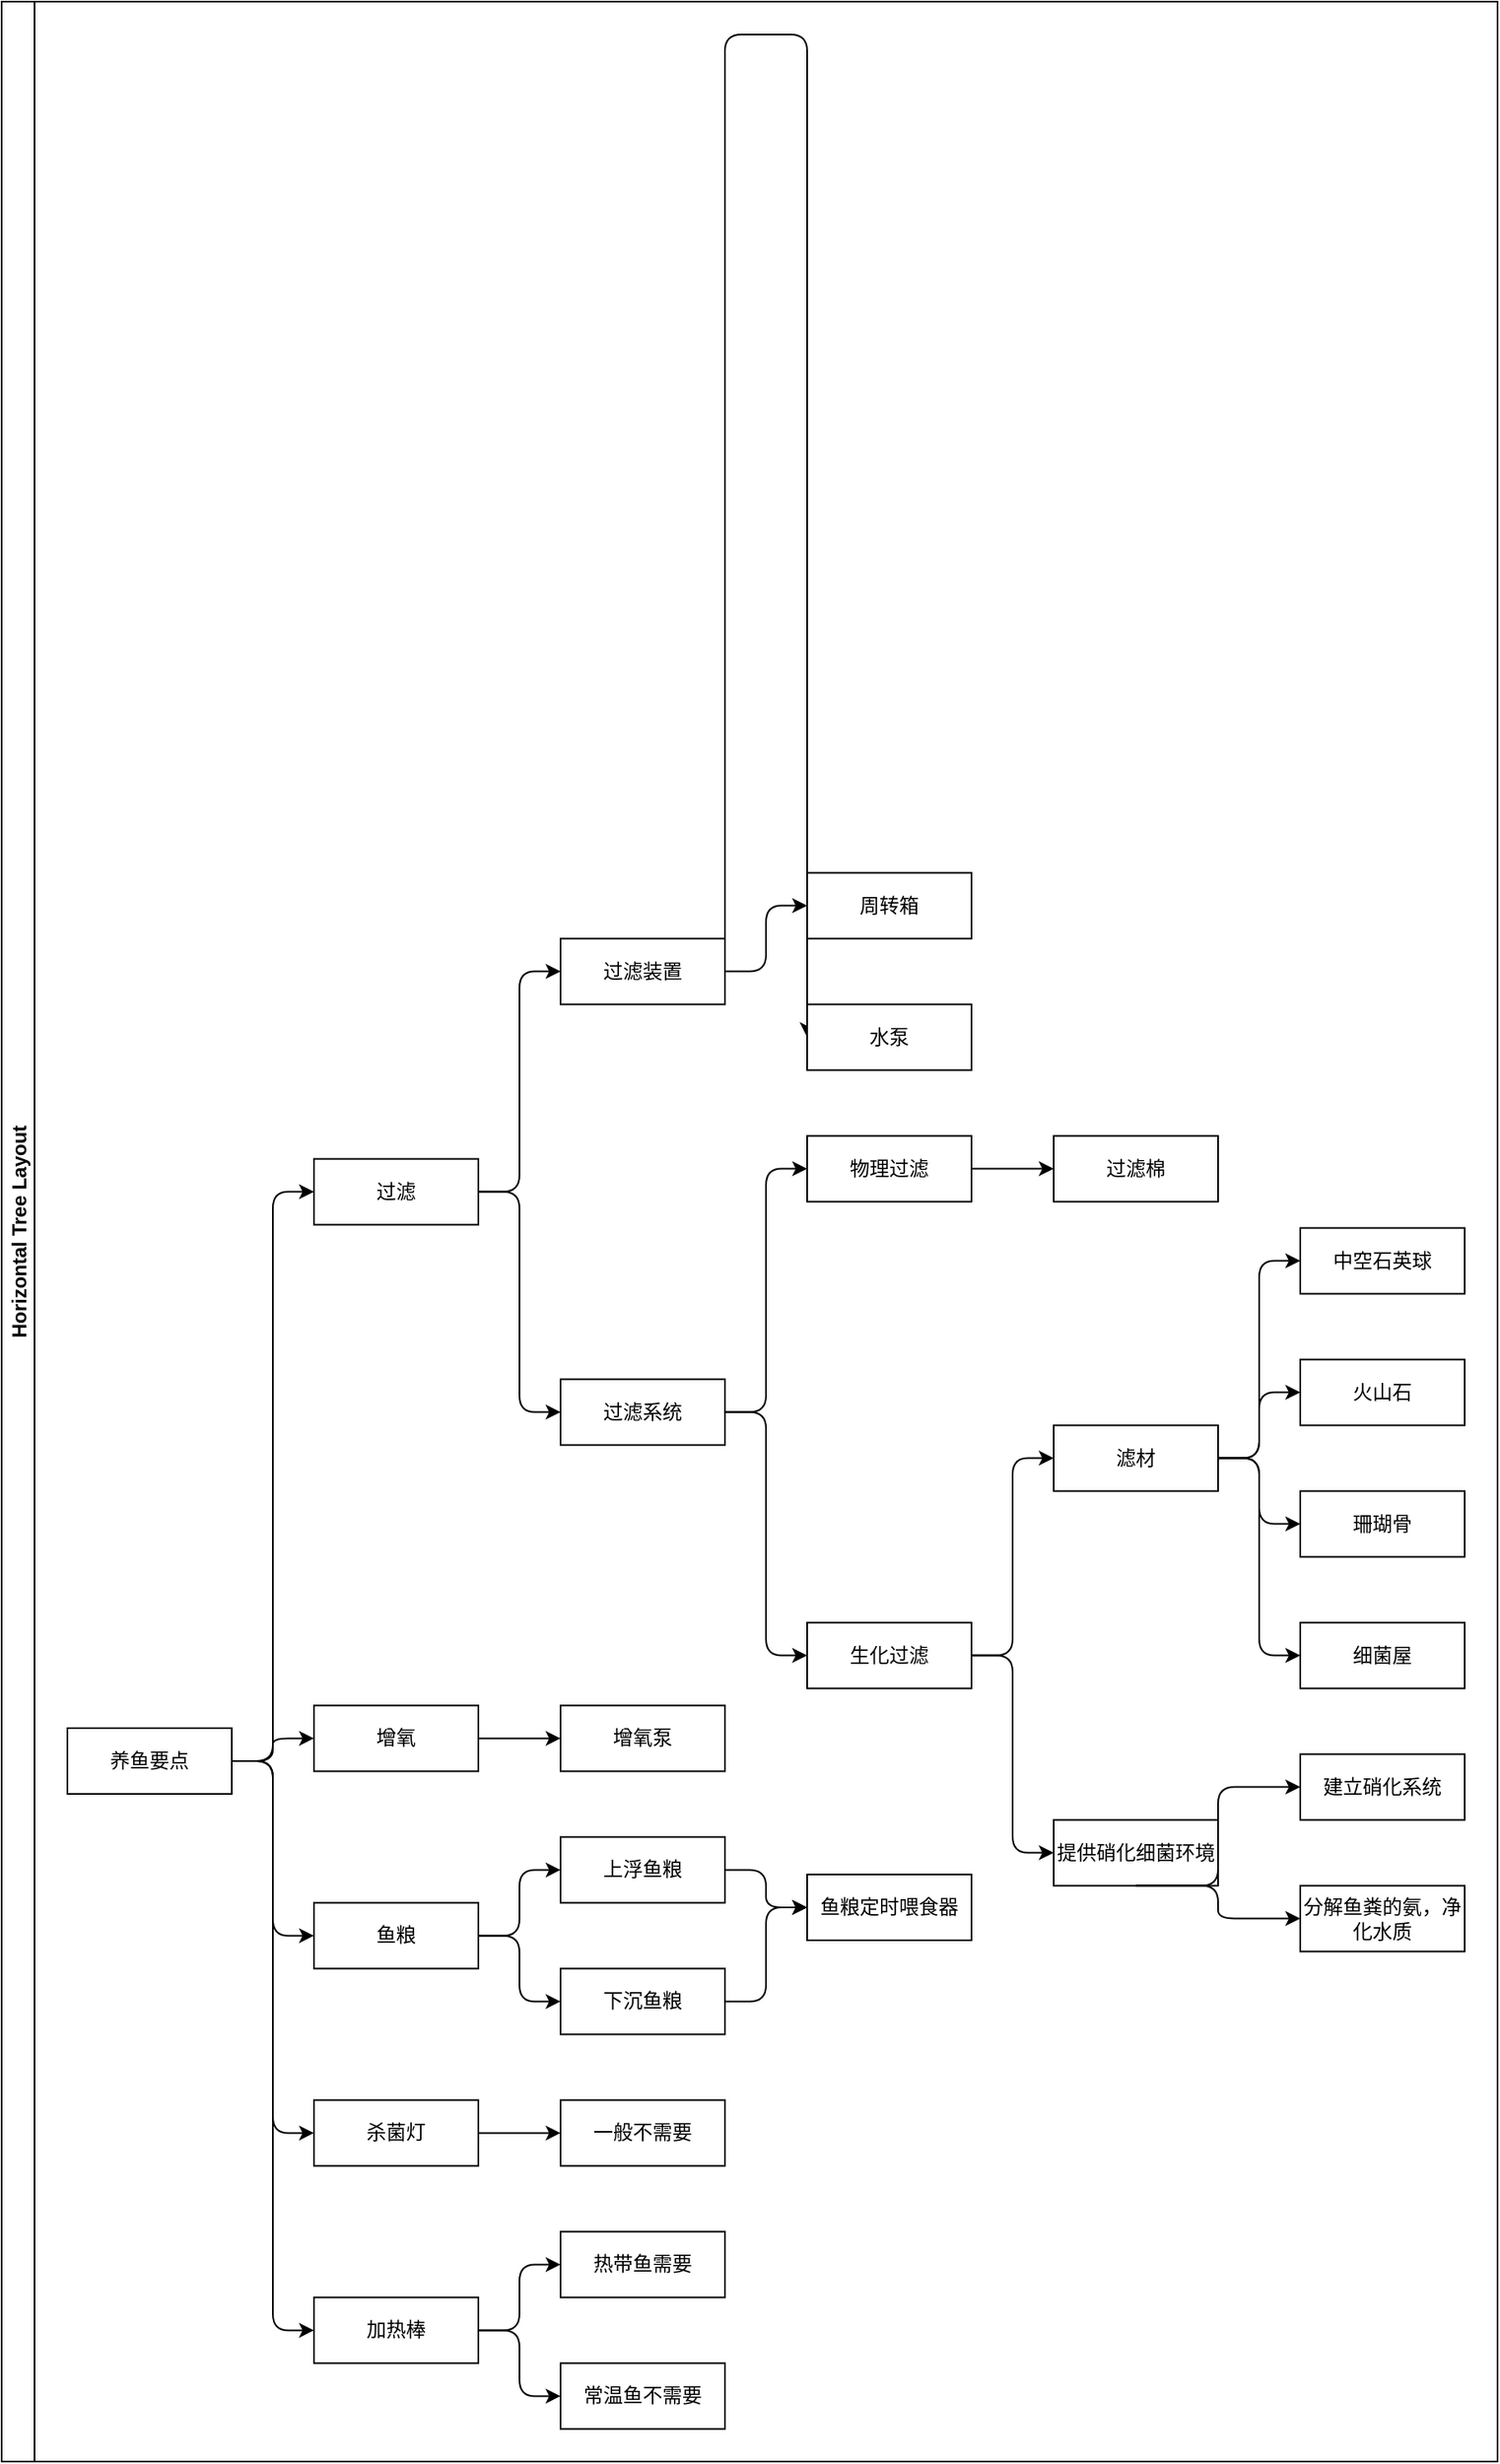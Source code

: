 <mxfile border="50" scale="3" compressed="false" locked="false" version="25.0.3">
  <diagram name="Blank" id="YmL12bMKpDGza6XwsDPr">
    <mxGraphModel dx="954" dy="107" grid="0" gridSize="10" guides="1" tooltips="1" connect="1" arrows="1" fold="1" page="0" pageScale="1" pageWidth="827" pageHeight="1169" background="none" math="1" shadow="0">
      <root>
        <mxCell id="X5NqExCQtvZxIxQ7pmgY-0" />
        <mxCell id="1" parent="X5NqExCQtvZxIxQ7pmgY-0" />
        <mxCell id="T_83-huYaYTD7UsazCkl-28" value="Horizontal Tree Layout" style="swimlane;startSize=20;horizontal=0;childLayout=treeLayout;horizontalTree=1;sortEdges=1;resizable=0;containerType=tree;fontSize=12;" vertex="1" parent="1">
          <mxGeometry x="361" y="760" width="910" height="1496" as="geometry" />
        </mxCell>
        <mxCell id="T_83-huYaYTD7UsazCkl-29" value="养鱼要点" style="whiteSpace=wrap;html=1;" vertex="1" parent="T_83-huYaYTD7UsazCkl-28">
          <mxGeometry x="40" y="1050.0" width="100" height="40" as="geometry" />
        </mxCell>
        <mxCell id="T_83-huYaYTD7UsazCkl-30" value="过滤" style="whiteSpace=wrap;html=1;" vertex="1" parent="T_83-huYaYTD7UsazCkl-28">
          <mxGeometry x="190" y="703.8" width="100" height="40" as="geometry" />
        </mxCell>
        <mxCell id="T_83-huYaYTD7UsazCkl-31" value="" style="edgeStyle=elbowEdgeStyle;elbow=horizontal;html=1;rounded=1;curved=0;sourcePerimeterSpacing=0;targetPerimeterSpacing=0;startSize=6;endSize=6;" edge="1" parent="T_83-huYaYTD7UsazCkl-28" source="T_83-huYaYTD7UsazCkl-29" target="T_83-huYaYTD7UsazCkl-30">
          <mxGeometry relative="1" as="geometry" />
        </mxCell>
        <mxCell id="T_83-huYaYTD7UsazCkl-32" value="过滤装置" style="whiteSpace=wrap;html=1;" vertex="1" parent="T_83-huYaYTD7UsazCkl-28">
          <mxGeometry x="340" y="569.8" width="100" height="40" as="geometry" />
        </mxCell>
        <mxCell id="T_83-huYaYTD7UsazCkl-33" value="" style="edgeStyle=elbowEdgeStyle;elbow=horizontal;html=1;rounded=1;curved=0;sourcePerimeterSpacing=0;targetPerimeterSpacing=0;startSize=6;endSize=6;exitX=1;exitY=0.5;exitDx=0;exitDy=0;" edge="1" parent="T_83-huYaYTD7UsazCkl-28" source="T_83-huYaYTD7UsazCkl-30" target="T_83-huYaYTD7UsazCkl-32">
          <mxGeometry relative="1" as="geometry" />
        </mxCell>
        <mxCell id="T_83-huYaYTD7UsazCkl-34" value="" style="edgeStyle=elbowEdgeStyle;elbow=horizontal;html=1;rounded=1;curved=0;sourcePerimeterSpacing=0;targetPerimeterSpacing=0;startSize=6;endSize=6;exitX=1;exitY=0.5;exitDx=0;exitDy=0;entryX=0;entryY=0.5;entryDx=0;entryDy=0;" edge="1" target="T_83-huYaYTD7UsazCkl-35" source="T_83-huYaYTD7UsazCkl-79" parent="T_83-huYaYTD7UsazCkl-28">
          <mxGeometry relative="1" as="geometry">
            <mxPoint x="398" y="-3066.6" as="sourcePoint" />
          </mxGeometry>
        </mxCell>
        <mxCell id="T_83-huYaYTD7UsazCkl-35" value="物理过滤" style="whiteSpace=wrap;html=1;" vertex="1" parent="T_83-huYaYTD7UsazCkl-28">
          <mxGeometry x="490" y="689.8" width="100" height="40" as="geometry" />
        </mxCell>
        <mxCell id="T_83-huYaYTD7UsazCkl-36" value="" style="edgeStyle=elbowEdgeStyle;elbow=horizontal;html=1;rounded=1;curved=0;sourcePerimeterSpacing=0;targetPerimeterSpacing=0;startSize=6;endSize=6;exitX=1;exitY=0.5;exitDx=0;exitDy=0;entryX=0;entryY=0.5;entryDx=0;entryDy=0;" edge="1" target="T_83-huYaYTD7UsazCkl-37" source="T_83-huYaYTD7UsazCkl-79" parent="T_83-huYaYTD7UsazCkl-28">
          <mxGeometry relative="1" as="geometry">
            <mxPoint x="548" y="-3106.6" as="sourcePoint" />
          </mxGeometry>
        </mxCell>
        <mxCell id="T_83-huYaYTD7UsazCkl-37" value="生化过滤" style="whiteSpace=wrap;html=1;" vertex="1" parent="T_83-huYaYTD7UsazCkl-28">
          <mxGeometry x="490" y="985.8" width="100" height="40" as="geometry" />
        </mxCell>
        <mxCell id="T_83-huYaYTD7UsazCkl-38" value="" style="edgeStyle=elbowEdgeStyle;elbow=horizontal;html=1;rounded=1;curved=0;sourcePerimeterSpacing=0;targetPerimeterSpacing=0;startSize=6;endSize=6;" edge="1" target="T_83-huYaYTD7UsazCkl-39" source="T_83-huYaYTD7UsazCkl-35" parent="T_83-huYaYTD7UsazCkl-28">
          <mxGeometry relative="1" as="geometry">
            <mxPoint x="548" y="-3006.6" as="sourcePoint" />
          </mxGeometry>
        </mxCell>
        <mxCell id="T_83-huYaYTD7UsazCkl-39" value="过滤棉" style="whiteSpace=wrap;html=1;" vertex="1" parent="T_83-huYaYTD7UsazCkl-28">
          <mxGeometry x="640" y="689.8" width="100" height="40" as="geometry" />
        </mxCell>
        <mxCell id="T_83-huYaYTD7UsazCkl-40" value="" style="edgeStyle=elbowEdgeStyle;elbow=horizontal;html=1;rounded=1;curved=0;sourcePerimeterSpacing=0;targetPerimeterSpacing=0;startSize=6;endSize=6;" edge="1" target="T_83-huYaYTD7UsazCkl-41" source="T_83-huYaYTD7UsazCkl-37" parent="T_83-huYaYTD7UsazCkl-28">
          <mxGeometry relative="1" as="geometry">
            <mxPoint x="548" y="-3006.6" as="sourcePoint" />
          </mxGeometry>
        </mxCell>
        <mxCell id="T_83-huYaYTD7UsazCkl-41" value="滤材" style="whiteSpace=wrap;html=1;" vertex="1" parent="T_83-huYaYTD7UsazCkl-28">
          <mxGeometry x="640" y="865.8" width="100" height="40" as="geometry" />
        </mxCell>
        <mxCell id="T_83-huYaYTD7UsazCkl-42" value="" style="edgeStyle=elbowEdgeStyle;elbow=horizontal;html=1;rounded=1;curved=0;sourcePerimeterSpacing=0;targetPerimeterSpacing=0;startSize=6;endSize=6;" edge="1" target="T_83-huYaYTD7UsazCkl-43" source="T_83-huYaYTD7UsazCkl-41" parent="T_83-huYaYTD7UsazCkl-28">
          <mxGeometry relative="1" as="geometry">
            <mxPoint x="698" y="-2966.6" as="sourcePoint" />
          </mxGeometry>
        </mxCell>
        <mxCell id="T_83-huYaYTD7UsazCkl-43" value="中空石英球" style="whiteSpace=wrap;html=1;" vertex="1" parent="T_83-huYaYTD7UsazCkl-28">
          <mxGeometry x="790" y="745.8" width="100" height="40" as="geometry" />
        </mxCell>
        <mxCell id="T_83-huYaYTD7UsazCkl-50" value="" style="edgeStyle=elbowEdgeStyle;elbow=horizontal;html=1;rounded=1;curved=0;sourcePerimeterSpacing=0;targetPerimeterSpacing=0;startSize=6;endSize=6;" edge="1" target="T_83-huYaYTD7UsazCkl-51" source="T_83-huYaYTD7UsazCkl-41" parent="T_83-huYaYTD7UsazCkl-28">
          <mxGeometry relative="1" as="geometry">
            <mxPoint x="848" y="-2842.6" as="sourcePoint" />
          </mxGeometry>
        </mxCell>
        <mxCell id="T_83-huYaYTD7UsazCkl-51" value="火山石" style="whiteSpace=wrap;html=1;" vertex="1" parent="T_83-huYaYTD7UsazCkl-28">
          <mxGeometry x="790" y="825.8" width="100" height="40" as="geometry" />
        </mxCell>
        <mxCell id="T_83-huYaYTD7UsazCkl-52" value="" style="edgeStyle=elbowEdgeStyle;elbow=horizontal;html=1;rounded=1;curved=0;sourcePerimeterSpacing=0;targetPerimeterSpacing=0;startSize=6;endSize=6;" edge="1" target="T_83-huYaYTD7UsazCkl-53" source="T_83-huYaYTD7UsazCkl-41" parent="T_83-huYaYTD7UsazCkl-28">
          <mxGeometry relative="1" as="geometry">
            <mxPoint x="848" y="-2714.6" as="sourcePoint" />
          </mxGeometry>
        </mxCell>
        <mxCell id="T_83-huYaYTD7UsazCkl-53" value="珊瑚骨" style="whiteSpace=wrap;html=1;" vertex="1" parent="T_83-huYaYTD7UsazCkl-28">
          <mxGeometry x="790" y="905.8" width="100" height="40" as="geometry" />
        </mxCell>
        <mxCell id="T_83-huYaYTD7UsazCkl-54" value="" style="edgeStyle=elbowEdgeStyle;elbow=horizontal;html=1;rounded=1;curved=0;sourcePerimeterSpacing=0;targetPerimeterSpacing=0;startSize=6;endSize=6;" edge="1" target="T_83-huYaYTD7UsazCkl-55" source="T_83-huYaYTD7UsazCkl-41" parent="T_83-huYaYTD7UsazCkl-28">
          <mxGeometry relative="1" as="geometry">
            <mxPoint x="848" y="-2564.2" as="sourcePoint" />
          </mxGeometry>
        </mxCell>
        <mxCell id="T_83-huYaYTD7UsazCkl-55" value="细菌屋" style="whiteSpace=wrap;html=1;" vertex="1" parent="T_83-huYaYTD7UsazCkl-28">
          <mxGeometry x="790" y="985.8" width="100" height="40" as="geometry" />
        </mxCell>
        <mxCell id="T_83-huYaYTD7UsazCkl-62" value="" style="edgeStyle=elbowEdgeStyle;elbow=horizontal;html=1;rounded=1;curved=0;sourcePerimeterSpacing=0;targetPerimeterSpacing=0;startSize=6;endSize=6;exitX=1;exitY=0.5;exitDx=0;exitDy=0;" edge="1" target="T_83-huYaYTD7UsazCkl-63" source="T_83-huYaYTD7UsazCkl-37" parent="T_83-huYaYTD7UsazCkl-28">
          <mxGeometry relative="1" as="geometry">
            <mxPoint x="698" y="-2391.4" as="sourcePoint" />
          </mxGeometry>
        </mxCell>
        <mxCell id="T_83-huYaYTD7UsazCkl-63" value="提供硝化细菌环境" style="whiteSpace=wrap;html=1;" vertex="1" parent="T_83-huYaYTD7UsazCkl-28">
          <mxGeometry x="640" y="1105.8" width="100" height="40" as="geometry" />
        </mxCell>
        <mxCell id="T_83-huYaYTD7UsazCkl-66" value="" style="edgeStyle=elbowEdgeStyle;elbow=horizontal;html=1;rounded=1;curved=0;sourcePerimeterSpacing=0;targetPerimeterSpacing=0;startSize=6;endSize=6;exitX=0.5;exitY=1;exitDx=0;exitDy=0;" edge="1" target="T_83-huYaYTD7UsazCkl-67" source="T_83-huYaYTD7UsazCkl-63" parent="T_83-huYaYTD7UsazCkl-28">
          <mxGeometry relative="1" as="geometry">
            <mxPoint x="798" y="-1733.8" as="sourcePoint" />
          </mxGeometry>
        </mxCell>
        <mxCell id="T_83-huYaYTD7UsazCkl-67" value="建立硝化系统" style="whiteSpace=wrap;html=1;" vertex="1" parent="T_83-huYaYTD7UsazCkl-28">
          <mxGeometry x="790" y="1065.8" width="100" height="40" as="geometry" />
        </mxCell>
        <mxCell id="T_83-huYaYTD7UsazCkl-68" value="" style="edgeStyle=elbowEdgeStyle;elbow=horizontal;html=1;rounded=1;curved=0;sourcePerimeterSpacing=0;targetPerimeterSpacing=0;startSize=6;endSize=6;exitX=0.5;exitY=1;exitDx=0;exitDy=0;" edge="1" target="T_83-huYaYTD7UsazCkl-69" source="T_83-huYaYTD7UsazCkl-63" parent="T_83-huYaYTD7UsazCkl-28">
          <mxGeometry relative="1" as="geometry">
            <mxPoint x="798" y="-1743.4" as="sourcePoint" />
          </mxGeometry>
        </mxCell>
        <mxCell id="T_83-huYaYTD7UsazCkl-69" value="分解鱼粪的氨，净化水质" style="whiteSpace=wrap;html=1;" vertex="1" parent="T_83-huYaYTD7UsazCkl-28">
          <mxGeometry x="790" y="1145.8" width="100" height="40" as="geometry" />
        </mxCell>
        <mxCell id="T_83-huYaYTD7UsazCkl-74" value="" style="edgeStyle=elbowEdgeStyle;elbow=horizontal;html=1;rounded=1;curved=0;sourcePerimeterSpacing=0;targetPerimeterSpacing=0;startSize=6;endSize=6;exitX=1;exitY=0.5;exitDx=0;exitDy=0;flowAnimation=0;" edge="1" target="T_83-huYaYTD7UsazCkl-75" source="T_83-huYaYTD7UsazCkl-32" parent="T_83-huYaYTD7UsazCkl-28">
          <mxGeometry relative="1" as="geometry">
            <mxPoint x="442" y="-972" as="sourcePoint" />
          </mxGeometry>
        </mxCell>
        <mxCell id="T_83-huYaYTD7UsazCkl-75" value="周转箱" style="whiteSpace=wrap;html=1;" vertex="1" parent="T_83-huYaYTD7UsazCkl-28">
          <mxGeometry x="490" y="529.8" width="100" height="40" as="geometry" />
        </mxCell>
        <mxCell id="T_83-huYaYTD7UsazCkl-76" value="" style="edgeStyle=elbowEdgeStyle;elbow=horizontal;html=1;rounded=1;curved=0;sourcePerimeterSpacing=0;targetPerimeterSpacing=0;startSize=6;endSize=6;exitX=1;exitY=0.5;exitDx=0;exitDy=0;entryX=0;entryY=0.5;entryDx=0;entryDy=0;flowAnimation=0;" edge="1" target="T_83-huYaYTD7UsazCkl-77" source="T_83-huYaYTD7UsazCkl-32" parent="T_83-huYaYTD7UsazCkl-28">
          <mxGeometry relative="1" as="geometry">
            <mxPoint x="498" y="-1445.4" as="sourcePoint" />
            <Array as="points">
              <mxPoint x="467" y="20" />
            </Array>
          </mxGeometry>
        </mxCell>
        <mxCell id="T_83-huYaYTD7UsazCkl-77" value="水泵" style="whiteSpace=wrap;html=1;" vertex="1" parent="T_83-huYaYTD7UsazCkl-28">
          <mxGeometry x="490" y="609.8" width="100" height="40" as="geometry" />
        </mxCell>
        <mxCell id="T_83-huYaYTD7UsazCkl-78" value="" style="edgeStyle=elbowEdgeStyle;elbow=horizontal;html=1;rounded=1;curved=0;sourcePerimeterSpacing=0;targetPerimeterSpacing=0;startSize=6;endSize=6;" edge="1" target="T_83-huYaYTD7UsazCkl-79" source="T_83-huYaYTD7UsazCkl-30" parent="T_83-huYaYTD7UsazCkl-28">
          <mxGeometry relative="1" as="geometry">
            <mxPoint x="398" y="-1255.0" as="sourcePoint" />
          </mxGeometry>
        </mxCell>
        <mxCell id="T_83-huYaYTD7UsazCkl-79" value="过滤系统" style="whiteSpace=wrap;html=1;" vertex="1" parent="T_83-huYaYTD7UsazCkl-28">
          <mxGeometry x="340" y="837.8" width="100" height="40" as="geometry" />
        </mxCell>
        <mxCell id="T_83-huYaYTD7UsazCkl-94" value="" style="edgeStyle=elbowEdgeStyle;elbow=horizontal;html=1;rounded=1;curved=0;sourcePerimeterSpacing=0;targetPerimeterSpacing=0;startSize=6;endSize=6;" edge="1" target="T_83-huYaYTD7UsazCkl-95" source="T_83-huYaYTD7UsazCkl-29" parent="T_83-huYaYTD7UsazCkl-28">
          <mxGeometry relative="1" as="geometry">
            <mxPoint x="512" y="-213.8" as="sourcePoint" />
          </mxGeometry>
        </mxCell>
        <mxCell id="T_83-huYaYTD7UsazCkl-95" value="增氧" style="whiteSpace=wrap;html=1;" vertex="1" parent="T_83-huYaYTD7UsazCkl-28">
          <mxGeometry x="190" y="1036.2" width="100" height="40" as="geometry" />
        </mxCell>
        <mxCell id="T_83-huYaYTD7UsazCkl-96" value="" style="edgeStyle=elbowEdgeStyle;elbow=horizontal;html=1;rounded=1;curved=0;sourcePerimeterSpacing=0;targetPerimeterSpacing=0;startSize=6;endSize=6;" edge="1" target="T_83-huYaYTD7UsazCkl-97" source="T_83-huYaYTD7UsazCkl-95" parent="T_83-huYaYTD7UsazCkl-28">
          <mxGeometry relative="1" as="geometry">
            <mxPoint x="512" y="54.0" as="sourcePoint" />
          </mxGeometry>
        </mxCell>
        <mxCell id="T_83-huYaYTD7UsazCkl-97" value="增氧泵" style="whiteSpace=wrap;html=1;" vertex="1" parent="T_83-huYaYTD7UsazCkl-28">
          <mxGeometry x="340" y="1036.2" width="100" height="40" as="geometry" />
        </mxCell>
        <mxCell id="T_83-huYaYTD7UsazCkl-98" value="" style="edgeStyle=elbowEdgeStyle;elbow=horizontal;html=1;rounded=1;curved=0;sourcePerimeterSpacing=0;targetPerimeterSpacing=0;startSize=6;endSize=6;" edge="1" target="T_83-huYaYTD7UsazCkl-99" source="T_83-huYaYTD7UsazCkl-29" parent="T_83-huYaYTD7UsazCkl-28">
          <mxGeometry relative="1" as="geometry">
            <mxPoint x="512" y="53.6" as="sourcePoint" />
          </mxGeometry>
        </mxCell>
        <mxCell id="T_83-huYaYTD7UsazCkl-99" value="鱼粮" style="whiteSpace=wrap;html=1;" vertex="1" parent="T_83-huYaYTD7UsazCkl-28">
          <mxGeometry x="190" y="1156.2" width="100" height="40" as="geometry" />
        </mxCell>
        <mxCell id="T_83-huYaYTD7UsazCkl-100" value="" style="edgeStyle=elbowEdgeStyle;elbow=horizontal;html=1;rounded=1;curved=0;sourcePerimeterSpacing=0;targetPerimeterSpacing=0;startSize=6;endSize=6;" edge="1" target="T_83-huYaYTD7UsazCkl-101" source="T_83-huYaYTD7UsazCkl-99" parent="T_83-huYaYTD7UsazCkl-28">
          <mxGeometry relative="1" as="geometry">
            <mxPoint x="512" y="434.0" as="sourcePoint" />
          </mxGeometry>
        </mxCell>
        <mxCell id="T_83-huYaYTD7UsazCkl-101" value="上浮鱼粮" style="whiteSpace=wrap;html=1;" vertex="1" parent="T_83-huYaYTD7UsazCkl-28">
          <mxGeometry x="340" y="1116.2" width="100" height="40" as="geometry" />
        </mxCell>
        <mxCell id="T_83-huYaYTD7UsazCkl-102" value="" style="edgeStyle=elbowEdgeStyle;elbow=horizontal;html=1;rounded=1;curved=0;sourcePerimeterSpacing=0;targetPerimeterSpacing=0;startSize=6;endSize=6;" edge="1" target="T_83-huYaYTD7UsazCkl-103" source="T_83-huYaYTD7UsazCkl-99" parent="T_83-huYaYTD7UsazCkl-28">
          <mxGeometry relative="1" as="geometry">
            <mxPoint x="662" y="640.0" as="sourcePoint" />
          </mxGeometry>
        </mxCell>
        <mxCell id="T_83-huYaYTD7UsazCkl-103" value="下沉鱼粮" style="whiteSpace=wrap;html=1;" vertex="1" parent="T_83-huYaYTD7UsazCkl-28">
          <mxGeometry x="340" y="1196.2" width="100" height="40" as="geometry" />
        </mxCell>
        <mxCell id="T_83-huYaYTD7UsazCkl-104" value="" style="edgeStyle=elbowEdgeStyle;elbow=horizontal;html=1;rounded=1;curved=0;sourcePerimeterSpacing=0;targetPerimeterSpacing=0;startSize=6;endSize=6;" edge="1" target="T_83-huYaYTD7UsazCkl-105" source="T_83-huYaYTD7UsazCkl-29" parent="T_83-huYaYTD7UsazCkl-28">
          <mxGeometry relative="1" as="geometry">
            <mxPoint x="512" y="434.0" as="sourcePoint" />
          </mxGeometry>
        </mxCell>
        <mxCell id="T_83-huYaYTD7UsazCkl-105" value="杀菌灯" style="whiteSpace=wrap;html=1;" vertex="1" parent="T_83-huYaYTD7UsazCkl-28">
          <mxGeometry x="190" y="1276.2" width="100" height="40" as="geometry" />
        </mxCell>
        <mxCell id="T_83-huYaYTD7UsazCkl-106" value="" style="edgeStyle=elbowEdgeStyle;elbow=horizontal;html=1;rounded=1;curved=0;sourcePerimeterSpacing=0;targetPerimeterSpacing=0;startSize=6;endSize=6;" edge="1" target="T_83-huYaYTD7UsazCkl-107" source="T_83-huYaYTD7UsazCkl-29" parent="T_83-huYaYTD7UsazCkl-28">
          <mxGeometry relative="1" as="geometry">
            <mxPoint x="512" y="434.0" as="sourcePoint" />
          </mxGeometry>
        </mxCell>
        <mxCell id="T_83-huYaYTD7UsazCkl-107" value="加热棒" style="whiteSpace=wrap;html=1;" vertex="1" parent="T_83-huYaYTD7UsazCkl-28">
          <mxGeometry x="190" y="1396.2" width="100" height="40" as="geometry" />
        </mxCell>
        <mxCell id="T_83-huYaYTD7UsazCkl-108" value="" style="edgeStyle=elbowEdgeStyle;elbow=horizontal;html=1;rounded=1;curved=0;sourcePerimeterSpacing=0;targetPerimeterSpacing=0;startSize=6;endSize=6;" edge="1" target="T_83-huYaYTD7UsazCkl-109" source="T_83-huYaYTD7UsazCkl-105" parent="T_83-huYaYTD7UsazCkl-28">
          <mxGeometry relative="1" as="geometry">
            <mxPoint x="512" y="434.0" as="sourcePoint" />
          </mxGeometry>
        </mxCell>
        <mxCell id="T_83-huYaYTD7UsazCkl-109" value="一般不需要" style="whiteSpace=wrap;html=1;" vertex="1" parent="T_83-huYaYTD7UsazCkl-28">
          <mxGeometry x="340" y="1276.2" width="100" height="40" as="geometry" />
        </mxCell>
        <mxCell id="T_83-huYaYTD7UsazCkl-110" value="" style="edgeStyle=elbowEdgeStyle;elbow=horizontal;html=1;rounded=1;curved=0;sourcePerimeterSpacing=0;targetPerimeterSpacing=0;startSize=6;endSize=6;" edge="1" target="T_83-huYaYTD7UsazCkl-111" source="T_83-huYaYTD7UsazCkl-107" parent="T_83-huYaYTD7UsazCkl-28">
          <mxGeometry relative="1" as="geometry">
            <mxPoint x="512" y="434.0" as="sourcePoint" />
          </mxGeometry>
        </mxCell>
        <mxCell id="T_83-huYaYTD7UsazCkl-111" value="热带鱼需要" style="whiteSpace=wrap;html=1;" vertex="1" parent="T_83-huYaYTD7UsazCkl-28">
          <mxGeometry x="340" y="1356.2" width="100" height="40" as="geometry" />
        </mxCell>
        <mxCell id="T_83-huYaYTD7UsazCkl-112" value="" style="edgeStyle=elbowEdgeStyle;elbow=horizontal;html=1;rounded=1;curved=0;sourcePerimeterSpacing=0;targetPerimeterSpacing=0;startSize=6;endSize=6;" edge="1" target="T_83-huYaYTD7UsazCkl-113" source="T_83-huYaYTD7UsazCkl-107" parent="T_83-huYaYTD7UsazCkl-28">
          <mxGeometry relative="1" as="geometry">
            <mxPoint x="662" y="760.0" as="sourcePoint" />
          </mxGeometry>
        </mxCell>
        <mxCell id="T_83-huYaYTD7UsazCkl-113" value="常温鱼不需要" style="whiteSpace=wrap;html=1;" vertex="1" parent="T_83-huYaYTD7UsazCkl-28">
          <mxGeometry x="340" y="1436.2" width="100" height="40" as="geometry" />
        </mxCell>
        <mxCell id="T_83-huYaYTD7UsazCkl-131" value="鱼粮定时喂食器" style="whiteSpace=wrap;html=1;" vertex="1" parent="1">
          <mxGeometry x="851" y="1899.0" width="100" height="40" as="geometry" />
        </mxCell>
        <mxCell id="T_83-huYaYTD7UsazCkl-136" value="" style="edgeStyle=elbowEdgeStyle;elbow=horizontal;html=1;rounded=1;curved=0;sourcePerimeterSpacing=0;targetPerimeterSpacing=0;startSize=6;endSize=6;exitX=1;exitY=0.5;exitDx=0;exitDy=0;entryX=0;entryY=0.5;entryDx=0;entryDy=0;" edge="1" target="T_83-huYaYTD7UsazCkl-131" source="T_83-huYaYTD7UsazCkl-103" parent="1">
          <mxGeometry relative="1" as="geometry">
            <mxPoint x="804" y="2038.0" as="sourcePoint" />
            <mxPoint x="854" y="2078.0" as="targetPoint" />
          </mxGeometry>
        </mxCell>
        <mxCell id="T_83-huYaYTD7UsazCkl-134" style="edgeStyle=orthogonalEdgeStyle;rounded=0;orthogonalLoop=1;jettySize=auto;html=1;exitX=1;exitY=0.5;exitDx=0;exitDy=0;strokeColor=none;" edge="1" parent="1" source="T_83-huYaYTD7UsazCkl-103" target="T_83-huYaYTD7UsazCkl-131">
          <mxGeometry relative="1" as="geometry" />
        </mxCell>
        <mxCell id="T_83-huYaYTD7UsazCkl-130" value="" style="edgeStyle=elbowEdgeStyle;elbow=horizontal;html=1;rounded=1;curved=0;sourcePerimeterSpacing=0;targetPerimeterSpacing=0;startSize=6;endSize=6;" edge="1" target="T_83-huYaYTD7UsazCkl-131" source="T_83-huYaYTD7UsazCkl-101" parent="1">
          <mxGeometry relative="1" as="geometry">
            <mxPoint x="1023" y="1299.8" as="sourcePoint" />
          </mxGeometry>
        </mxCell>
      </root>
    </mxGraphModel>
  </diagram>
</mxfile>
